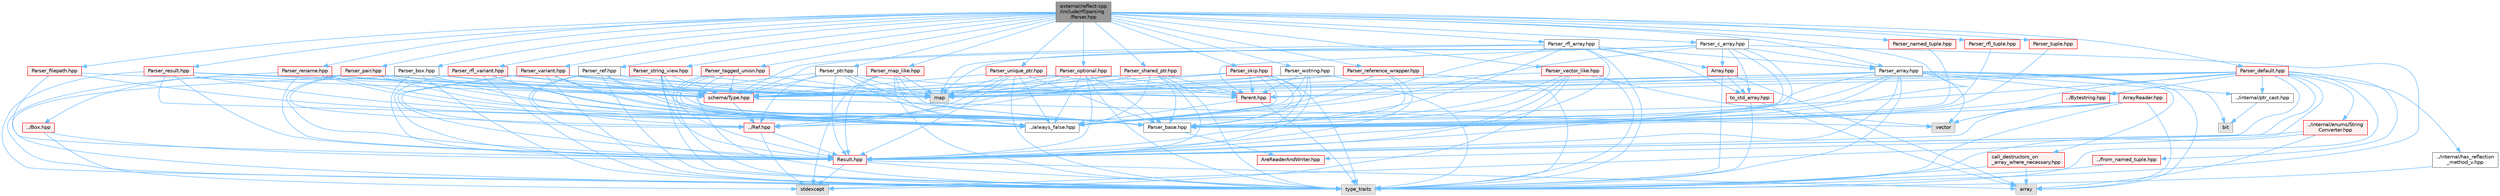 digraph "external/reflect-cpp/include/rfl/parsing/Parser.hpp"
{
 // LATEX_PDF_SIZE
  bgcolor="transparent";
  edge [fontname=Helvetica,fontsize=10,labelfontname=Helvetica,labelfontsize=10];
  node [fontname=Helvetica,fontsize=10,shape=box,height=0.2,width=0.4];
  Node1 [id="Node000001",label="external/reflect-cpp\l/include/rfl/parsing\l/Parser.hpp",height=0.2,width=0.4,color="gray40", fillcolor="grey60", style="filled", fontcolor="black",tooltip=" "];
  Node1 -> Node2 [id="edge1_Node000001_Node000002",color="steelblue1",style="solid",tooltip=" "];
  Node2 [id="Node000002",label="Parser_array.hpp",height=0.2,width=0.4,color="grey40", fillcolor="white", style="filled",URL="$_parser__array_8hpp.html",tooltip=" "];
  Node2 -> Node3 [id="edge2_Node000002_Node000003",color="steelblue1",style="solid",tooltip=" "];
  Node3 [id="Node000003",label="array",height=0.2,width=0.4,color="grey60", fillcolor="#E0E0E0", style="filled",tooltip=" "];
  Node2 -> Node4 [id="edge3_Node000002_Node000004",color="steelblue1",style="solid",tooltip=" "];
  Node4 [id="Node000004",label="bit",height=0.2,width=0.4,color="grey60", fillcolor="#E0E0E0", style="filled",tooltip=" "];
  Node2 -> Node5 [id="edge4_Node000002_Node000005",color="steelblue1",style="solid",tooltip=" "];
  Node5 [id="Node000005",label="map",height=0.2,width=0.4,color="grey60", fillcolor="#E0E0E0", style="filled",tooltip=" "];
  Node2 -> Node6 [id="edge5_Node000002_Node000006",color="steelblue1",style="solid",tooltip=" "];
  Node6 [id="Node000006",label="type_traits",height=0.2,width=0.4,color="grey60", fillcolor="#E0E0E0", style="filled",tooltip=" "];
  Node2 -> Node7 [id="edge6_Node000002_Node000007",color="steelblue1",style="solid",tooltip=" "];
  Node7 [id="Node000007",label="vector",height=0.2,width=0.4,color="grey60", fillcolor="#E0E0E0", style="filled",tooltip=" "];
  Node2 -> Node8 [id="edge7_Node000002_Node000008",color="steelblue1",style="solid",tooltip=" "];
  Node8 [id="Node000008",label="../Ref.hpp",height=0.2,width=0.4,color="red", fillcolor="#FFF0F0", style="filled",URL="$_ref_8hpp.html",tooltip=" "];
  Node8 -> Node10 [id="edge8_Node000008_Node000010",color="steelblue1",style="solid",tooltip=" "];
  Node10 [id="Node000010",label="stdexcept",height=0.2,width=0.4,color="grey60", fillcolor="#E0E0E0", style="filled",tooltip=" "];
  Node8 -> Node11 [id="edge9_Node000008_Node000011",color="steelblue1",style="solid",tooltip=" "];
  Node11 [id="Node000011",label="Result.hpp",height=0.2,width=0.4,color="red", fillcolor="#FFF0F0", style="filled",URL="$_result_8hpp.html",tooltip=" "];
  Node11 -> Node3 [id="edge10_Node000011_Node000003",color="steelblue1",style="solid",tooltip=" "];
  Node11 -> Node10 [id="edge11_Node000011_Node000010",color="steelblue1",style="solid",tooltip=" "];
  Node11 -> Node6 [id="edge12_Node000011_Node000006",color="steelblue1",style="solid",tooltip=" "];
  Node2 -> Node11 [id="edge13_Node000002_Node000011",color="steelblue1",style="solid",tooltip=" "];
  Node2 -> Node18 [id="edge14_Node000002_Node000018",color="steelblue1",style="solid",tooltip=" "];
  Node18 [id="Node000018",label="../always_false.hpp",height=0.2,width=0.4,color="grey40", fillcolor="white", style="filled",URL="$always__false_8hpp.html",tooltip=" "];
  Node2 -> Node19 [id="edge15_Node000002_Node000019",color="steelblue1",style="solid",tooltip=" "];
  Node19 [id="Node000019",label="../internal/ptr_cast.hpp",height=0.2,width=0.4,color="grey40", fillcolor="white", style="filled",URL="$ptr__cast_8hpp.html",tooltip=" "];
  Node19 -> Node4 [id="edge16_Node000019_Node000004",color="steelblue1",style="solid",tooltip=" "];
  Node2 -> Node20 [id="edge17_Node000002_Node000020",color="steelblue1",style="solid",tooltip=" "];
  Node20 [id="Node000020",label="ArrayReader.hpp",height=0.2,width=0.4,color="red", fillcolor="#FFF0F0", style="filled",URL="$_array_reader_8hpp.html",tooltip=" "];
  Node20 -> Node3 [id="edge18_Node000020_Node000003",color="steelblue1",style="solid",tooltip=" "];
  Node20 -> Node6 [id="edge19_Node000020_Node000006",color="steelblue1",style="solid",tooltip=" "];
  Node20 -> Node7 [id="edge20_Node000020_Node000007",color="steelblue1",style="solid",tooltip=" "];
  Node20 -> Node11 [id="edge21_Node000020_Node000011",color="steelblue1",style="solid",tooltip=" "];
  Node20 -> Node29 [id="edge22_Node000020_Node000029",color="steelblue1",style="solid",tooltip=" "];
  Node29 [id="Node000029",label="Parser_base.hpp",height=0.2,width=0.4,color="grey40", fillcolor="white", style="filled",URL="$_parser__base_8hpp.html",tooltip=" "];
  Node29 -> Node30 [id="edge23_Node000029_Node000030",color="steelblue1",style="solid",tooltip=" "];
  Node30 [id="Node000030",label="AreReaderAndWriter.hpp",height=0.2,width=0.4,color="red", fillcolor="#FFF0F0", style="filled",URL="$_are_reader_and_writer_8hpp.html",tooltip=" "];
  Node2 -> Node39 [id="edge24_Node000002_Node000039",color="steelblue1",style="solid",tooltip=" "];
  Node39 [id="Node000039",label="Parent.hpp",height=0.2,width=0.4,color="red", fillcolor="#FFF0F0", style="filled",URL="$_parent_8hpp.html",tooltip=" "];
  Node39 -> Node6 [id="edge25_Node000039_Node000006",color="steelblue1",style="solid",tooltip=" "];
  Node39 -> Node18 [id="edge26_Node000039_Node000018",color="steelblue1",style="solid",tooltip=" "];
  Node2 -> Node29 [id="edge27_Node000002_Node000029",color="steelblue1",style="solid",tooltip=" "];
  Node2 -> Node42 [id="edge28_Node000002_Node000042",color="steelblue1",style="solid",tooltip=" "];
  Node42 [id="Node000042",label="call_destructors_on\l_array_where_necessary.hpp",height=0.2,width=0.4,color="red", fillcolor="#FFF0F0", style="filled",URL="$call__destructors__on__array__where__necessary_8hpp.html",tooltip=" "];
  Node42 -> Node3 [id="edge29_Node000042_Node000003",color="steelblue1",style="solid",tooltip=" "];
  Node42 -> Node6 [id="edge30_Node000042_Node000006",color="steelblue1",style="solid",tooltip=" "];
  Node2 -> Node53 [id="edge31_Node000002_Node000053",color="steelblue1",style="solid",tooltip=" "];
  Node53 [id="Node000053",label="schema/Type.hpp",height=0.2,width=0.4,color="red", fillcolor="#FFF0F0", style="filled",URL="$parsing_2schema_2_type_8hpp.html",tooltip=" "];
  Node53 -> Node7 [id="edge32_Node000053_Node000007",color="steelblue1",style="solid",tooltip=" "];
  Node53 -> Node8 [id="edge33_Node000053_Node000008",color="steelblue1",style="solid",tooltip=" "];
  Node1 -> Node29 [id="edge34_Node000001_Node000029",color="steelblue1",style="solid",tooltip=" "];
  Node1 -> Node61 [id="edge35_Node000001_Node000061",color="steelblue1",style="solid",tooltip=" "];
  Node61 [id="Node000061",label="Parser_box.hpp",height=0.2,width=0.4,color="grey40", fillcolor="white", style="filled",URL="$_parser__box_8hpp.html",tooltip=" "];
  Node61 -> Node5 [id="edge36_Node000061_Node000005",color="steelblue1",style="solid",tooltip=" "];
  Node61 -> Node6 [id="edge37_Node000061_Node000006",color="steelblue1",style="solid",tooltip=" "];
  Node61 -> Node62 [id="edge38_Node000061_Node000062",color="steelblue1",style="solid",tooltip=" "];
  Node62 [id="Node000062",label="../Box.hpp",height=0.2,width=0.4,color="red", fillcolor="#FFF0F0", style="filled",URL="$_box_8hpp.html",tooltip=" "];
  Node62 -> Node10 [id="edge39_Node000062_Node000010",color="steelblue1",style="solid",tooltip=" "];
  Node62 -> Node11 [id="edge40_Node000062_Node000011",color="steelblue1",style="solid",tooltip=" "];
  Node61 -> Node11 [id="edge41_Node000061_Node000011",color="steelblue1",style="solid",tooltip=" "];
  Node61 -> Node29 [id="edge42_Node000061_Node000029",color="steelblue1",style="solid",tooltip=" "];
  Node61 -> Node53 [id="edge43_Node000061_Node000053",color="steelblue1",style="solid",tooltip=" "];
  Node1 -> Node63 [id="edge44_Node000001_Node000063",color="steelblue1",style="solid",tooltip=" "];
  Node63 [id="Node000063",label="Parser_c_array.hpp",height=0.2,width=0.4,color="grey40", fillcolor="white", style="filled",URL="$_parser__c__array_8hpp.html",tooltip=" "];
  Node63 -> Node5 [id="edge45_Node000063_Node000005",color="steelblue1",style="solid",tooltip=" "];
  Node63 -> Node6 [id="edge46_Node000063_Node000006",color="steelblue1",style="solid",tooltip=" "];
  Node63 -> Node11 [id="edge47_Node000063_Node000011",color="steelblue1",style="solid",tooltip=" "];
  Node63 -> Node18 [id="edge48_Node000063_Node000018",color="steelblue1",style="solid",tooltip=" "];
  Node63 -> Node25 [id="edge49_Node000063_Node000025",color="steelblue1",style="solid",tooltip=" "];
  Node25 [id="Node000025",label="Array.hpp",height=0.2,width=0.4,color="red", fillcolor="#FFF0F0", style="filled",URL="$_array_8hpp.html",tooltip=" "];
  Node25 -> Node3 [id="edge50_Node000025_Node000003",color="steelblue1",style="solid",tooltip=" "];
  Node25 -> Node6 [id="edge51_Node000025_Node000006",color="steelblue1",style="solid",tooltip=" "];
  Node25 -> Node27 [id="edge52_Node000025_Node000027",color="steelblue1",style="solid",tooltip=" "];
  Node27 [id="Node000027",label="to_std_array.hpp",height=0.2,width=0.4,color="red", fillcolor="#FFF0F0", style="filled",URL="$to__std__array_8hpp.html",tooltip=" "];
  Node27 -> Node3 [id="edge53_Node000027_Node000003",color="steelblue1",style="solid",tooltip=" "];
  Node27 -> Node6 [id="edge54_Node000027_Node000006",color="steelblue1",style="solid",tooltip=" "];
  Node63 -> Node27 [id="edge55_Node000063_Node000027",color="steelblue1",style="solid",tooltip=" "];
  Node63 -> Node39 [id="edge56_Node000063_Node000039",color="steelblue1",style="solid",tooltip=" "];
  Node63 -> Node2 [id="edge57_Node000063_Node000002",color="steelblue1",style="solid",tooltip=" "];
  Node63 -> Node29 [id="edge58_Node000063_Node000029",color="steelblue1",style="solid",tooltip=" "];
  Node63 -> Node53 [id="edge59_Node000063_Node000053",color="steelblue1",style="solid",tooltip=" "];
  Node1 -> Node64 [id="edge60_Node000001_Node000064",color="steelblue1",style="solid",tooltip=" "];
  Node64 [id="Node000064",label="Parser_default.hpp",height=0.2,width=0.4,color="red", fillcolor="#FFF0F0", style="filled",URL="$_parser__default_8hpp.html",tooltip=" "];
  Node64 -> Node5 [id="edge61_Node000064_Node000005",color="steelblue1",style="solid",tooltip=" "];
  Node64 -> Node10 [id="edge62_Node000064_Node000010",color="steelblue1",style="solid",tooltip=" "];
  Node64 -> Node6 [id="edge63_Node000064_Node000006",color="steelblue1",style="solid",tooltip=" "];
  Node64 -> Node65 [id="edge64_Node000064_Node000065",color="steelblue1",style="solid",tooltip=" "];
  Node65 [id="Node000065",label="../Bytestring.hpp",height=0.2,width=0.4,color="red", fillcolor="#FFF0F0", style="filled",URL="$_bytestring_8hpp.html",tooltip=" "];
  Node65 -> Node7 [id="edge65_Node000065_Node000007",color="steelblue1",style="solid",tooltip=" "];
  Node64 -> Node11 [id="edge66_Node000064_Node000011",color="steelblue1",style="solid",tooltip=" "];
  Node64 -> Node18 [id="edge67_Node000064_Node000018",color="steelblue1",style="solid",tooltip=" "];
  Node64 -> Node66 [id="edge68_Node000064_Node000066",color="steelblue1",style="solid",tooltip=" "];
  Node66 [id="Node000066",label="../from_named_tuple.hpp",height=0.2,width=0.4,color="red", fillcolor="#FFF0F0", style="filled",URL="$from__named__tuple_8hpp.html",tooltip=" "];
  Node66 -> Node6 [id="edge69_Node000066_Node000006",color="steelblue1",style="solid",tooltip=" "];
  Node64 -> Node126 [id="edge70_Node000064_Node000126",color="steelblue1",style="solid",tooltip=" "];
  Node126 [id="Node000126",label="../internal/enums/String\lConverter.hpp",height=0.2,width=0.4,color="red", fillcolor="#FFF0F0", style="filled",URL="$_string_converter_8hpp.html",tooltip=" "];
  Node126 -> Node3 [id="edge71_Node000126_Node000003",color="steelblue1",style="solid",tooltip=" "];
  Node126 -> Node6 [id="edge72_Node000126_Node000006",color="steelblue1",style="solid",tooltip=" "];
  Node126 -> Node11 [id="edge73_Node000126_Node000011",color="steelblue1",style="solid",tooltip=" "];
  Node64 -> Node137 [id="edge74_Node000064_Node000137",color="steelblue1",style="solid",tooltip=" "];
  Node137 [id="Node000137",label="../internal/has_reflection\l_method_v.hpp",height=0.2,width=0.4,color="grey40", fillcolor="white", style="filled",URL="$has__reflection__method__v_8hpp.html",tooltip=" "];
  Node137 -> Node6 [id="edge75_Node000137_Node000006",color="steelblue1",style="solid",tooltip=" "];
  Node64 -> Node19 [id="edge76_Node000064_Node000019",color="steelblue1",style="solid",tooltip=" "];
  Node64 -> Node30 [id="edge77_Node000064_Node000030",color="steelblue1",style="solid",tooltip=" "];
  Node64 -> Node39 [id="edge78_Node000064_Node000039",color="steelblue1",style="solid",tooltip=" "];
  Node64 -> Node29 [id="edge79_Node000064_Node000029",color="steelblue1",style="solid",tooltip=" "];
  Node64 -> Node53 [id="edge80_Node000064_Node000053",color="steelblue1",style="solid",tooltip=" "];
  Node1 -> Node167 [id="edge81_Node000001_Node000167",color="steelblue1",style="solid",tooltip=" "];
  Node167 [id="Node000167",label="Parser_filepath.hpp",height=0.2,width=0.4,color="red", fillcolor="#FFF0F0", style="filled",URL="$_parser__filepath_8hpp.html",tooltip=" "];
  Node167 -> Node11 [id="edge82_Node000167_Node000011",color="steelblue1",style="solid",tooltip=" "];
  Node167 -> Node29 [id="edge83_Node000167_Node000029",color="steelblue1",style="solid",tooltip=" "];
  Node167 -> Node53 [id="edge84_Node000167_Node000053",color="steelblue1",style="solid",tooltip=" "];
  Node1 -> Node169 [id="edge85_Node000001_Node000169",color="steelblue1",style="solid",tooltip=" "];
  Node169 [id="Node000169",label="Parser_map_like.hpp",height=0.2,width=0.4,color="red", fillcolor="#FFF0F0", style="filled",URL="$_parser__map__like_8hpp.html",tooltip=" "];
  Node169 -> Node5 [id="edge86_Node000169_Node000005",color="steelblue1",style="solid",tooltip=" "];
  Node169 -> Node10 [id="edge87_Node000169_Node000010",color="steelblue1",style="solid",tooltip=" "];
  Node169 -> Node6 [id="edge88_Node000169_Node000006",color="steelblue1",style="solid",tooltip=" "];
  Node169 -> Node11 [id="edge89_Node000169_Node000011",color="steelblue1",style="solid",tooltip=" "];
  Node169 -> Node18 [id="edge90_Node000169_Node000018",color="steelblue1",style="solid",tooltip=" "];
  Node169 -> Node29 [id="edge91_Node000169_Node000029",color="steelblue1",style="solid",tooltip=" "];
  Node1 -> Node175 [id="edge92_Node000001_Node000175",color="steelblue1",style="solid",tooltip=" "];
  Node175 [id="Node000175",label="Parser_named_tuple.hpp",height=0.2,width=0.4,color="red", fillcolor="#FFF0F0", style="filled",URL="$_parser__named__tuple_8hpp.html",tooltip=" "];
  Node175 -> Node29 [id="edge93_Node000175_Node000029",color="steelblue1",style="solid",tooltip=" "];
  Node1 -> Node197 [id="edge94_Node000001_Node000197",color="steelblue1",style="solid",tooltip=" "];
  Node197 [id="Node000197",label="Parser_optional.hpp",height=0.2,width=0.4,color="red", fillcolor="#FFF0F0", style="filled",URL="$_parser__optional_8hpp.html",tooltip=" "];
  Node197 -> Node5 [id="edge95_Node000197_Node000005",color="steelblue1",style="solid",tooltip=" "];
  Node197 -> Node6 [id="edge96_Node000197_Node000006",color="steelblue1",style="solid",tooltip=" "];
  Node197 -> Node8 [id="edge97_Node000197_Node000008",color="steelblue1",style="solid",tooltip=" "];
  Node197 -> Node11 [id="edge98_Node000197_Node000011",color="steelblue1",style="solid",tooltip=" "];
  Node197 -> Node18 [id="edge99_Node000197_Node000018",color="steelblue1",style="solid",tooltip=" "];
  Node197 -> Node39 [id="edge100_Node000197_Node000039",color="steelblue1",style="solid",tooltip=" "];
  Node197 -> Node29 [id="edge101_Node000197_Node000029",color="steelblue1",style="solid",tooltip=" "];
  Node197 -> Node53 [id="edge102_Node000197_Node000053",color="steelblue1",style="solid",tooltip=" "];
  Node1 -> Node199 [id="edge103_Node000001_Node000199",color="steelblue1",style="solid",tooltip=" "];
  Node199 [id="Node000199",label="Parser_pair.hpp",height=0.2,width=0.4,color="red", fillcolor="#FFF0F0", style="filled",URL="$_parser__pair_8hpp.html",tooltip=" "];
  Node199 -> Node5 [id="edge104_Node000199_Node000005",color="steelblue1",style="solid",tooltip=" "];
  Node199 -> Node6 [id="edge105_Node000199_Node000006",color="steelblue1",style="solid",tooltip=" "];
  Node199 -> Node8 [id="edge106_Node000199_Node000008",color="steelblue1",style="solid",tooltip=" "];
  Node199 -> Node11 [id="edge107_Node000199_Node000011",color="steelblue1",style="solid",tooltip=" "];
  Node199 -> Node18 [id="edge108_Node000199_Node000018",color="steelblue1",style="solid",tooltip=" "];
  Node199 -> Node29 [id="edge109_Node000199_Node000029",color="steelblue1",style="solid",tooltip=" "];
  Node199 -> Node53 [id="edge110_Node000199_Node000053",color="steelblue1",style="solid",tooltip=" "];
  Node1 -> Node200 [id="edge111_Node000001_Node000200",color="steelblue1",style="solid",tooltip=" "];
  Node200 [id="Node000200",label="Parser_ptr.hpp",height=0.2,width=0.4,color="grey40", fillcolor="white", style="filled",URL="$_parser__ptr_8hpp.html",tooltip=" "];
  Node200 -> Node5 [id="edge112_Node000200_Node000005",color="steelblue1",style="solid",tooltip=" "];
  Node200 -> Node6 [id="edge113_Node000200_Node000006",color="steelblue1",style="solid",tooltip=" "];
  Node200 -> Node8 [id="edge114_Node000200_Node000008",color="steelblue1",style="solid",tooltip=" "];
  Node200 -> Node11 [id="edge115_Node000200_Node000011",color="steelblue1",style="solid",tooltip=" "];
  Node200 -> Node18 [id="edge116_Node000200_Node000018",color="steelblue1",style="solid",tooltip=" "];
  Node200 -> Node39 [id="edge117_Node000200_Node000039",color="steelblue1",style="solid",tooltip=" "];
  Node200 -> Node29 [id="edge118_Node000200_Node000029",color="steelblue1",style="solid",tooltip=" "];
  Node200 -> Node53 [id="edge119_Node000200_Node000053",color="steelblue1",style="solid",tooltip=" "];
  Node1 -> Node201 [id="edge120_Node000001_Node000201",color="steelblue1",style="solid",tooltip=" "];
  Node201 [id="Node000201",label="Parser_ref.hpp",height=0.2,width=0.4,color="grey40", fillcolor="white", style="filled",URL="$_parser__ref_8hpp.html",tooltip=" "];
  Node201 -> Node5 [id="edge121_Node000201_Node000005",color="steelblue1",style="solid",tooltip=" "];
  Node201 -> Node6 [id="edge122_Node000201_Node000006",color="steelblue1",style="solid",tooltip=" "];
  Node201 -> Node8 [id="edge123_Node000201_Node000008",color="steelblue1",style="solid",tooltip=" "];
  Node201 -> Node11 [id="edge124_Node000201_Node000011",color="steelblue1",style="solid",tooltip=" "];
  Node201 -> Node18 [id="edge125_Node000201_Node000018",color="steelblue1",style="solid",tooltip=" "];
  Node201 -> Node29 [id="edge126_Node000201_Node000029",color="steelblue1",style="solid",tooltip=" "];
  Node201 -> Node53 [id="edge127_Node000201_Node000053",color="steelblue1",style="solid",tooltip=" "];
  Node1 -> Node202 [id="edge128_Node000001_Node000202",color="steelblue1",style="solid",tooltip=" "];
  Node202 [id="Node000202",label="Parser_reference_wrapper.hpp",height=0.2,width=0.4,color="red", fillcolor="#FFF0F0", style="filled",URL="$_parser__reference__wrapper_8hpp.html",tooltip=" "];
  Node202 -> Node5 [id="edge129_Node000202_Node000005",color="steelblue1",style="solid",tooltip=" "];
  Node202 -> Node6 [id="edge130_Node000202_Node000006",color="steelblue1",style="solid",tooltip=" "];
  Node202 -> Node11 [id="edge131_Node000202_Node000011",color="steelblue1",style="solid",tooltip=" "];
  Node202 -> Node18 [id="edge132_Node000202_Node000018",color="steelblue1",style="solid",tooltip=" "];
  Node202 -> Node29 [id="edge133_Node000202_Node000029",color="steelblue1",style="solid",tooltip=" "];
  Node202 -> Node53 [id="edge134_Node000202_Node000053",color="steelblue1",style="solid",tooltip=" "];
  Node1 -> Node203 [id="edge135_Node000001_Node000203",color="steelblue1",style="solid",tooltip=" "];
  Node203 [id="Node000203",label="Parser_rename.hpp",height=0.2,width=0.4,color="red", fillcolor="#FFF0F0", style="filled",URL="$_parser__rename_8hpp.html",tooltip=" "];
  Node203 -> Node5 [id="edge136_Node000203_Node000005",color="steelblue1",style="solid",tooltip=" "];
  Node203 -> Node6 [id="edge137_Node000203_Node000006",color="steelblue1",style="solid",tooltip=" "];
  Node203 -> Node11 [id="edge138_Node000203_Node000011",color="steelblue1",style="solid",tooltip=" "];
  Node203 -> Node18 [id="edge139_Node000203_Node000018",color="steelblue1",style="solid",tooltip=" "];
  Node203 -> Node29 [id="edge140_Node000203_Node000029",color="steelblue1",style="solid",tooltip=" "];
  Node203 -> Node53 [id="edge141_Node000203_Node000053",color="steelblue1",style="solid",tooltip=" "];
  Node1 -> Node204 [id="edge142_Node000001_Node000204",color="steelblue1",style="solid",tooltip=" "];
  Node204 [id="Node000204",label="Parser_result.hpp",height=0.2,width=0.4,color="red", fillcolor="#FFF0F0", style="filled",URL="$_parser__result_8hpp.html",tooltip=" "];
  Node204 -> Node5 [id="edge143_Node000204_Node000005",color="steelblue1",style="solid",tooltip=" "];
  Node204 -> Node6 [id="edge144_Node000204_Node000006",color="steelblue1",style="solid",tooltip=" "];
  Node204 -> Node11 [id="edge145_Node000204_Node000011",color="steelblue1",style="solid",tooltip=" "];
  Node204 -> Node18 [id="edge146_Node000204_Node000018",color="steelblue1",style="solid",tooltip=" "];
  Node204 -> Node29 [id="edge147_Node000204_Node000029",color="steelblue1",style="solid",tooltip=" "];
  Node204 -> Node53 [id="edge148_Node000204_Node000053",color="steelblue1",style="solid",tooltip=" "];
  Node1 -> Node205 [id="edge149_Node000001_Node000205",color="steelblue1",style="solid",tooltip=" "];
  Node205 [id="Node000205",label="Parser_rfl_array.hpp",height=0.2,width=0.4,color="grey40", fillcolor="white", style="filled",URL="$_parser__rfl__array_8hpp.html",tooltip=" "];
  Node205 -> Node5 [id="edge150_Node000205_Node000005",color="steelblue1",style="solid",tooltip=" "];
  Node205 -> Node6 [id="edge151_Node000205_Node000006",color="steelblue1",style="solid",tooltip=" "];
  Node205 -> Node11 [id="edge152_Node000205_Node000011",color="steelblue1",style="solid",tooltip=" "];
  Node205 -> Node18 [id="edge153_Node000205_Node000018",color="steelblue1",style="solid",tooltip=" "];
  Node205 -> Node25 [id="edge154_Node000205_Node000025",color="steelblue1",style="solid",tooltip=" "];
  Node205 -> Node27 [id="edge155_Node000205_Node000027",color="steelblue1",style="solid",tooltip=" "];
  Node205 -> Node2 [id="edge156_Node000205_Node000002",color="steelblue1",style="solid",tooltip=" "];
  Node205 -> Node29 [id="edge157_Node000205_Node000029",color="steelblue1",style="solid",tooltip=" "];
  Node205 -> Node53 [id="edge158_Node000205_Node000053",color="steelblue1",style="solid",tooltip=" "];
  Node1 -> Node206 [id="edge159_Node000001_Node000206",color="steelblue1",style="solid",tooltip=" "];
  Node206 [id="Node000206",label="Parser_rfl_tuple.hpp",height=0.2,width=0.4,color="red", fillcolor="#FFF0F0", style="filled",URL="$_parser__rfl__tuple_8hpp.html",tooltip=" "];
  Node206 -> Node29 [id="edge160_Node000206_Node000029",color="steelblue1",style="solid",tooltip=" "];
  Node1 -> Node212 [id="edge161_Node000001_Node000212",color="steelblue1",style="solid",tooltip=" "];
  Node212 [id="Node000212",label="Parser_rfl_variant.hpp",height=0.2,width=0.4,color="red", fillcolor="#FFF0F0", style="filled",URL="$_parser__rfl__variant_8hpp.html",tooltip=" "];
  Node212 -> Node5 [id="edge162_Node000212_Node000005",color="steelblue1",style="solid",tooltip=" "];
  Node212 -> Node6 [id="edge163_Node000212_Node000006",color="steelblue1",style="solid",tooltip=" "];
  Node212 -> Node11 [id="edge164_Node000212_Node000011",color="steelblue1",style="solid",tooltip=" "];
  Node212 -> Node18 [id="edge165_Node000212_Node000018",color="steelblue1",style="solid",tooltip=" "];
  Node212 -> Node29 [id="edge166_Node000212_Node000029",color="steelblue1",style="solid",tooltip=" "];
  Node212 -> Node53 [id="edge167_Node000212_Node000053",color="steelblue1",style="solid",tooltip=" "];
  Node1 -> Node224 [id="edge168_Node000001_Node000224",color="steelblue1",style="solid",tooltip=" "];
  Node224 [id="Node000224",label="Parser_shared_ptr.hpp",height=0.2,width=0.4,color="red", fillcolor="#FFF0F0", style="filled",URL="$_parser__shared__ptr_8hpp.html",tooltip=" "];
  Node224 -> Node5 [id="edge169_Node000224_Node000005",color="steelblue1",style="solid",tooltip=" "];
  Node224 -> Node6 [id="edge170_Node000224_Node000006",color="steelblue1",style="solid",tooltip=" "];
  Node224 -> Node8 [id="edge171_Node000224_Node000008",color="steelblue1",style="solid",tooltip=" "];
  Node224 -> Node11 [id="edge172_Node000224_Node000011",color="steelblue1",style="solid",tooltip=" "];
  Node224 -> Node18 [id="edge173_Node000224_Node000018",color="steelblue1",style="solid",tooltip=" "];
  Node224 -> Node39 [id="edge174_Node000224_Node000039",color="steelblue1",style="solid",tooltip=" "];
  Node224 -> Node29 [id="edge175_Node000224_Node000029",color="steelblue1",style="solid",tooltip=" "];
  Node224 -> Node53 [id="edge176_Node000224_Node000053",color="steelblue1",style="solid",tooltip=" "];
  Node1 -> Node226 [id="edge177_Node000001_Node000226",color="steelblue1",style="solid",tooltip=" "];
  Node226 [id="Node000226",label="Parser_skip.hpp",height=0.2,width=0.4,color="red", fillcolor="#FFF0F0", style="filled",URL="$_parser__skip_8hpp.html",tooltip=" "];
  Node226 -> Node5 [id="edge178_Node000226_Node000005",color="steelblue1",style="solid",tooltip=" "];
  Node226 -> Node6 [id="edge179_Node000226_Node000006",color="steelblue1",style="solid",tooltip=" "];
  Node226 -> Node11 [id="edge180_Node000226_Node000011",color="steelblue1",style="solid",tooltip=" "];
  Node226 -> Node18 [id="edge181_Node000226_Node000018",color="steelblue1",style="solid",tooltip=" "];
  Node226 -> Node39 [id="edge182_Node000226_Node000039",color="steelblue1",style="solid",tooltip=" "];
  Node226 -> Node29 [id="edge183_Node000226_Node000029",color="steelblue1",style="solid",tooltip=" "];
  Node226 -> Node53 [id="edge184_Node000226_Node000053",color="steelblue1",style="solid",tooltip=" "];
  Node1 -> Node227 [id="edge185_Node000001_Node000227",color="steelblue1",style="solid",tooltip=" "];
  Node227 [id="Node000227",label="Parser_string_view.hpp",height=0.2,width=0.4,color="red", fillcolor="#FFF0F0", style="filled",URL="$_parser__string__view_8hpp.html",tooltip=" "];
  Node227 -> Node5 [id="edge186_Node000227_Node000005",color="steelblue1",style="solid",tooltip=" "];
  Node227 -> Node6 [id="edge187_Node000227_Node000006",color="steelblue1",style="solid",tooltip=" "];
  Node227 -> Node11 [id="edge188_Node000227_Node000011",color="steelblue1",style="solid",tooltip=" "];
  Node227 -> Node18 [id="edge189_Node000227_Node000018",color="steelblue1",style="solid",tooltip=" "];
  Node227 -> Node29 [id="edge190_Node000227_Node000029",color="steelblue1",style="solid",tooltip=" "];
  Node227 -> Node53 [id="edge191_Node000227_Node000053",color="steelblue1",style="solid",tooltip=" "];
  Node1 -> Node228 [id="edge192_Node000001_Node000228",color="steelblue1",style="solid",tooltip=" "];
  Node228 [id="Node000228",label="Parser_tagged_union.hpp",height=0.2,width=0.4,color="red", fillcolor="#FFF0F0", style="filled",URL="$_parser__tagged__union_8hpp.html",tooltip=" "];
  Node228 -> Node5 [id="edge193_Node000228_Node000005",color="steelblue1",style="solid",tooltip=" "];
  Node228 -> Node6 [id="edge194_Node000228_Node000006",color="steelblue1",style="solid",tooltip=" "];
  Node228 -> Node11 [id="edge195_Node000228_Node000011",color="steelblue1",style="solid",tooltip=" "];
  Node228 -> Node18 [id="edge196_Node000228_Node000018",color="steelblue1",style="solid",tooltip=" "];
  Node228 -> Node29 [id="edge197_Node000228_Node000029",color="steelblue1",style="solid",tooltip=" "];
  Node228 -> Node53 [id="edge198_Node000228_Node000053",color="steelblue1",style="solid",tooltip=" "];
  Node1 -> Node230 [id="edge199_Node000001_Node000230",color="steelblue1",style="solid",tooltip=" "];
  Node230 [id="Node000230",label="Parser_tuple.hpp",height=0.2,width=0.4,color="red", fillcolor="#FFF0F0", style="filled",URL="$_parser__tuple_8hpp.html",tooltip=" "];
  Node230 -> Node29 [id="edge200_Node000230_Node000029",color="steelblue1",style="solid",tooltip=" "];
  Node1 -> Node231 [id="edge201_Node000001_Node000231",color="steelblue1",style="solid",tooltip=" "];
  Node231 [id="Node000231",label="Parser_unique_ptr.hpp",height=0.2,width=0.4,color="red", fillcolor="#FFF0F0", style="filled",URL="$_parser__unique__ptr_8hpp.html",tooltip=" "];
  Node231 -> Node5 [id="edge202_Node000231_Node000005",color="steelblue1",style="solid",tooltip=" "];
  Node231 -> Node6 [id="edge203_Node000231_Node000006",color="steelblue1",style="solid",tooltip=" "];
  Node231 -> Node8 [id="edge204_Node000231_Node000008",color="steelblue1",style="solid",tooltip=" "];
  Node231 -> Node11 [id="edge205_Node000231_Node000011",color="steelblue1",style="solid",tooltip=" "];
  Node231 -> Node18 [id="edge206_Node000231_Node000018",color="steelblue1",style="solid",tooltip=" "];
  Node231 -> Node39 [id="edge207_Node000231_Node000039",color="steelblue1",style="solid",tooltip=" "];
  Node231 -> Node29 [id="edge208_Node000231_Node000029",color="steelblue1",style="solid",tooltip=" "];
  Node231 -> Node53 [id="edge209_Node000231_Node000053",color="steelblue1",style="solid",tooltip=" "];
  Node1 -> Node233 [id="edge210_Node000001_Node000233",color="steelblue1",style="solid",tooltip=" "];
  Node233 [id="Node000233",label="Parser_variant.hpp",height=0.2,width=0.4,color="red", fillcolor="#FFF0F0", style="filled",URL="$_parser__variant_8hpp.html",tooltip=" "];
  Node233 -> Node5 [id="edge211_Node000233_Node000005",color="steelblue1",style="solid",tooltip=" "];
  Node233 -> Node6 [id="edge212_Node000233_Node000006",color="steelblue1",style="solid",tooltip=" "];
  Node233 -> Node8 [id="edge213_Node000233_Node000008",color="steelblue1",style="solid",tooltip=" "];
  Node233 -> Node11 [id="edge214_Node000233_Node000011",color="steelblue1",style="solid",tooltip=" "];
  Node233 -> Node18 [id="edge215_Node000233_Node000018",color="steelblue1",style="solid",tooltip=" "];
  Node233 -> Node39 [id="edge216_Node000233_Node000039",color="steelblue1",style="solid",tooltip=" "];
  Node233 -> Node29 [id="edge217_Node000233_Node000029",color="steelblue1",style="solid",tooltip=" "];
  Node233 -> Node53 [id="edge218_Node000233_Node000053",color="steelblue1",style="solid",tooltip=" "];
  Node1 -> Node234 [id="edge219_Node000001_Node000234",color="steelblue1",style="solid",tooltip=" "];
  Node234 [id="Node000234",label="Parser_vector_like.hpp",height=0.2,width=0.4,color="red", fillcolor="#FFF0F0", style="filled",URL="$_parser__vector__like_8hpp.html",tooltip=" "];
  Node234 -> Node5 [id="edge220_Node000234_Node000005",color="steelblue1",style="solid",tooltip=" "];
  Node234 -> Node10 [id="edge221_Node000234_Node000010",color="steelblue1",style="solid",tooltip=" "];
  Node234 -> Node6 [id="edge222_Node000234_Node000006",color="steelblue1",style="solid",tooltip=" "];
  Node234 -> Node7 [id="edge223_Node000234_Node000007",color="steelblue1",style="solid",tooltip=" "];
  Node234 -> Node11 [id="edge224_Node000234_Node000011",color="steelblue1",style="solid",tooltip=" "];
  Node234 -> Node18 [id="edge225_Node000234_Node000018",color="steelblue1",style="solid",tooltip=" "];
  Node234 -> Node29 [id="edge226_Node000234_Node000029",color="steelblue1",style="solid",tooltip=" "];
  Node1 -> Node241 [id="edge227_Node000001_Node000241",color="steelblue1",style="solid",tooltip=" "];
  Node241 [id="Node000241",label="Parser_wstring.hpp",height=0.2,width=0.4,color="grey40", fillcolor="white", style="filled",URL="$_parser__wstring_8hpp.html",tooltip=" "];
  Node241 -> Node5 [id="edge228_Node000241_Node000005",color="steelblue1",style="solid",tooltip=" "];
  Node241 -> Node6 [id="edge229_Node000241_Node000006",color="steelblue1",style="solid",tooltip=" "];
  Node241 -> Node11 [id="edge230_Node000241_Node000011",color="steelblue1",style="solid",tooltip=" "];
  Node241 -> Node18 [id="edge231_Node000241_Node000018",color="steelblue1",style="solid",tooltip=" "];
  Node241 -> Node39 [id="edge232_Node000241_Node000039",color="steelblue1",style="solid",tooltip=" "];
  Node241 -> Node29 [id="edge233_Node000241_Node000029",color="steelblue1",style="solid",tooltip=" "];
  Node241 -> Node53 [id="edge234_Node000241_Node000053",color="steelblue1",style="solid",tooltip=" "];
}
